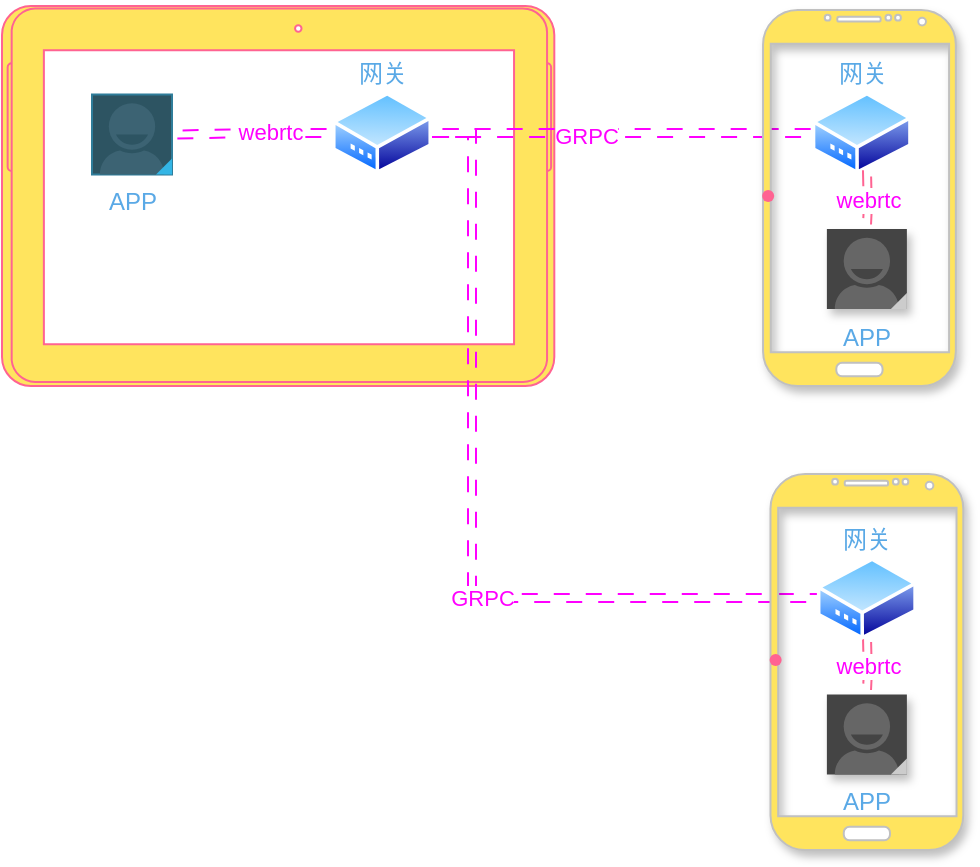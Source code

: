 <mxfile version="24.6.4" type="github">
  <diagram name="第 1 页" id="qJUk2OqxJq6HmsppOkG_">
    <mxGraphModel dx="683" dy="355" grid="1" gridSize="10" guides="1" tooltips="1" connect="1" arrows="1" fold="1" page="1" pageScale="1" pageWidth="827" pageHeight="1169" math="0" shadow="0">
      <root>
        <mxCell id="0" />
        <mxCell id="1" parent="0" />
        <mxCell id="OXSWfIvrHuzwoe7wkz2I-1" value="" style="verticalLabelPosition=bottom;verticalAlign=top;html=1;shadow=0;dashed=0;strokeWidth=1;shape=mxgraph.android.tab2;strokeColor=#FF6392;direction=north;labelBackgroundColor=none;fillColor=#FFE45E;fontColor=#5AA9E6;" parent="1" vertex="1">
          <mxGeometry x="175.005" y="240" width="276.15" height="190" as="geometry" />
        </mxCell>
        <mxCell id="OXSWfIvrHuzwoe7wkz2I-4" value="" style="edgeStyle=orthogonalEdgeStyle;rounded=0;orthogonalLoop=1;jettySize=auto;html=1;flowAnimation=1;labelBackgroundColor=none;strokeColor=#FF00FF;fontColor=default;shape=link;" parent="1" source="OXSWfIvrHuzwoe7wkz2I-2" target="OXSWfIvrHuzwoe7wkz2I-3" edge="1">
          <mxGeometry relative="1" as="geometry" />
        </mxCell>
        <mxCell id="ZqZ6sxTz-8CIvuPvBLW2-2" value="webrtc" style="edgeLabel;html=1;align=center;verticalAlign=middle;resizable=0;points=[];fontColor=#FF00FF;" parent="OXSWfIvrHuzwoe7wkz2I-4" vertex="1" connectable="0">
          <mxGeometry x="0.687" relative="1" as="geometry">
            <mxPoint x="36" y="-2" as="offset" />
          </mxGeometry>
        </mxCell>
        <mxCell id="LB2-UAuLXTBXHfpMjbBP-14" value="" style="edgeStyle=orthogonalEdgeStyle;shape=link;rounded=0;orthogonalLoop=1;jettySize=auto;html=1;flowAnimation=1;strokeColor=#FF00FF;" edge="1" parent="1" source="OXSWfIvrHuzwoe7wkz2I-2" target="LB2-UAuLXTBXHfpMjbBP-13">
          <mxGeometry relative="1" as="geometry" />
        </mxCell>
        <mxCell id="LB2-UAuLXTBXHfpMjbBP-21" value="GRPC" style="edgeLabel;html=1;align=center;verticalAlign=middle;resizable=0;points=[];fontColor=#FF00FF;" vertex="1" connectable="0" parent="LB2-UAuLXTBXHfpMjbBP-14">
          <mxGeometry x="-0.189" y="-3" relative="1" as="geometry">
            <mxPoint y="-2" as="offset" />
          </mxGeometry>
        </mxCell>
        <mxCell id="LB2-UAuLXTBXHfpMjbBP-19" value="" style="edgeStyle=orthogonalEdgeStyle;shape=link;rounded=0;orthogonalLoop=1;jettySize=auto;html=1;flowAnimation=1;strokeColor=#FF00FF;" edge="1" parent="1" source="OXSWfIvrHuzwoe7wkz2I-2" target="LB2-UAuLXTBXHfpMjbBP-18">
          <mxGeometry relative="1" as="geometry">
            <Array as="points">
              <mxPoint x="410" y="304" />
              <mxPoint x="410" y="536" />
            </Array>
          </mxGeometry>
        </mxCell>
        <mxCell id="LB2-UAuLXTBXHfpMjbBP-20" value="GRPC" style="edgeLabel;html=1;align=center;verticalAlign=middle;resizable=0;points=[];fontColor=#FF00FF;" vertex="1" connectable="0" parent="LB2-UAuLXTBXHfpMjbBP-19">
          <mxGeometry x="0.513" y="1" relative="1" as="geometry">
            <mxPoint x="-64" y="1" as="offset" />
          </mxGeometry>
        </mxCell>
        <mxCell id="OXSWfIvrHuzwoe7wkz2I-2" value="网关" style="image;aspect=fixed;perimeter=ellipsePerimeter;html=1;align=center;shadow=0;dashed=0;spacingTop=3;image=img/lib/active_directory/modem.svg;labelBackgroundColor=none;fillColor=#FFE45E;strokeColor=#FF6392;fontColor=#5AA9E6;labelPosition=center;verticalLabelPosition=top;verticalAlign=bottom;" parent="1" vertex="1">
          <mxGeometry x="340" y="282.75" width="50" height="41.5" as="geometry" />
        </mxCell>
        <mxCell id="OXSWfIvrHuzwoe7wkz2I-3" value="APP" style="verticalLabelPosition=bottom;verticalAlign=top;html=1;shadow=0;dashed=0;strokeWidth=1;shape=mxgraph.android.contact_badge_focused;sketch=0;labelBackgroundColor=none;fillColor=#FFE45E;strokeColor=#FF6392;fontColor=#5AA9E6;" parent="1" vertex="1">
          <mxGeometry x="220" y="284.25" width="40" height="40" as="geometry" />
        </mxCell>
        <mxCell id="RgBnaH0uV-x38aNaTd1q-1" value="" style="verticalLabelPosition=bottom;verticalAlign=top;html=1;shadow=1;dashed=0;strokeWidth=1;shape=mxgraph.android.phone2;strokeColor=#c0c0c0;fontColor=#5AA9E6;fillColor=#FFE45E;" parent="1" vertex="1">
          <mxGeometry x="555.52" y="242" width="96.4" height="188" as="geometry" />
        </mxCell>
        <mxCell id="RgBnaH0uV-x38aNaTd1q-5" value="" style="shape=waypoint;sketch=0;size=6;pointerEvents=1;points=[];fillColor=#FFE45E;resizable=0;rotatable=0;perimeter=centerPerimeter;snapToPoint=1;verticalAlign=top;strokeColor=#FF6392;fontColor=#5AA9E6;shadow=0;dashed=0;strokeWidth=1;labelBackgroundColor=none;" parent="1" vertex="1">
          <mxGeometry x="548.085" y="325" width="20" height="20" as="geometry" />
        </mxCell>
        <mxCell id="LB2-UAuLXTBXHfpMjbBP-1" value="" style="verticalLabelPosition=bottom;verticalAlign=top;html=1;shadow=1;dashed=0;strokeWidth=1;shape=mxgraph.android.phone2;strokeColor=#c0c0c0;fontColor=#5AA9E6;fillColor=#FFE45E;" vertex="1" parent="1">
          <mxGeometry x="559.24" y="474" width="96.4" height="188" as="geometry" />
        </mxCell>
        <mxCell id="LB2-UAuLXTBXHfpMjbBP-2" value="" style="edgeStyle=orthogonalEdgeStyle;rounded=0;orthogonalLoop=1;jettySize=auto;html=1;strokeColor=#FF6392;fontColor=#5AA9E6;fillColor=#FFE45E;shape=link;flowAnimation=1;" edge="1" target="LB2-UAuLXTBXHfpMjbBP-5" parent="1">
          <mxGeometry relative="1" as="geometry">
            <mxPoint x="607.44" y="552.75" as="sourcePoint" />
          </mxGeometry>
        </mxCell>
        <mxCell id="LB2-UAuLXTBXHfpMjbBP-3" value="webrtc" style="edgeLabel;html=1;align=center;verticalAlign=middle;resizable=0;points=[];fontColor=#FF00FF;" vertex="1" connectable="0" parent="LB2-UAuLXTBXHfpMjbBP-2">
          <mxGeometry x="-0.135" relative="1" as="geometry">
            <mxPoint y="3" as="offset" />
          </mxGeometry>
        </mxCell>
        <mxCell id="LB2-UAuLXTBXHfpMjbBP-5" value="APP" style="verticalLabelPosition=bottom;verticalAlign=top;html=1;shadow=1;dashed=0;strokeWidth=1;shape=mxgraph.android.contact_badge_normal;sketch=0;strokeColor=#FF6392;fontColor=#5AA9E6;fillColor=#FFE45E;" vertex="1" parent="1">
          <mxGeometry x="587.44" y="584.25" width="40" height="40" as="geometry" />
        </mxCell>
        <mxCell id="LB2-UAuLXTBXHfpMjbBP-6" value="" style="shape=waypoint;sketch=0;size=6;pointerEvents=1;points=[];fillColor=#FFE45E;resizable=0;rotatable=0;perimeter=centerPerimeter;snapToPoint=1;verticalAlign=top;strokeColor=#FF6392;fontColor=#5AA9E6;shadow=0;dashed=0;strokeWidth=1;labelBackgroundColor=none;" vertex="1" parent="1">
          <mxGeometry x="551.805" y="557" width="20" height="20" as="geometry" />
        </mxCell>
        <mxCell id="LB2-UAuLXTBXHfpMjbBP-13" value="网关" style="image;aspect=fixed;perimeter=ellipsePerimeter;html=1;align=center;shadow=0;dashed=0;spacingTop=3;image=img/lib/active_directory/modem.svg;labelBackgroundColor=none;fillColor=#FFE45E;strokeColor=#FF6392;fontColor=#5AA9E6;labelPosition=center;verticalLabelPosition=top;verticalAlign=bottom;" vertex="1" parent="1">
          <mxGeometry x="579.88" y="282.75" width="50" height="41.5" as="geometry" />
        </mxCell>
        <mxCell id="LB2-UAuLXTBXHfpMjbBP-15" value="APP" style="verticalLabelPosition=bottom;verticalAlign=top;html=1;shadow=1;dashed=0;strokeWidth=1;shape=mxgraph.android.contact_badge_normal;sketch=0;strokeColor=#FF6392;fontColor=#5AA9E6;fillColor=#FFE45E;" vertex="1" parent="1">
          <mxGeometry x="587.44" y="351.5" width="40" height="40" as="geometry" />
        </mxCell>
        <mxCell id="LB2-UAuLXTBXHfpMjbBP-16" value="" style="edgeStyle=orthogonalEdgeStyle;rounded=0;orthogonalLoop=1;jettySize=auto;html=1;strokeColor=#FF6392;fontColor=#5AA9E6;fillColor=#FFE45E;shape=link;flowAnimation=1;" edge="1" target="LB2-UAuLXTBXHfpMjbBP-15" parent="1">
          <mxGeometry relative="1" as="geometry">
            <mxPoint x="607.44" y="320" as="sourcePoint" />
          </mxGeometry>
        </mxCell>
        <mxCell id="LB2-UAuLXTBXHfpMjbBP-17" value="webrtc" style="edgeLabel;html=1;align=center;verticalAlign=middle;resizable=0;points=[];fontColor=#FF00FF;" vertex="1" connectable="0" parent="LB2-UAuLXTBXHfpMjbBP-16">
          <mxGeometry x="-0.135" relative="1" as="geometry">
            <mxPoint y="3" as="offset" />
          </mxGeometry>
        </mxCell>
        <mxCell id="LB2-UAuLXTBXHfpMjbBP-18" value="网关" style="image;aspect=fixed;perimeter=ellipsePerimeter;html=1;align=center;shadow=0;dashed=0;spacingTop=3;image=img/lib/active_directory/modem.svg;labelBackgroundColor=none;fillColor=#FFE45E;strokeColor=#FF6392;fontColor=#5AA9E6;labelPosition=center;verticalLabelPosition=top;verticalAlign=bottom;" vertex="1" parent="1">
          <mxGeometry x="582.44" y="515.5" width="50" height="41.5" as="geometry" />
        </mxCell>
      </root>
    </mxGraphModel>
  </diagram>
</mxfile>
